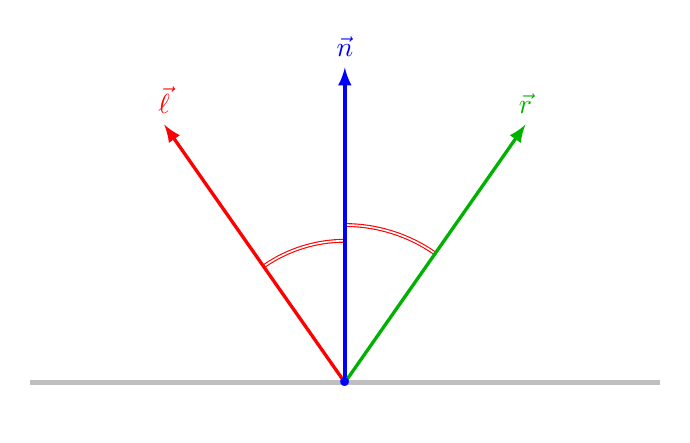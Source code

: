 \begin{tikzpicture}[scale=2]


\def\mytheta{35};

\draw[ultra thick, lightgray] (-2,0) -- (2,0);

\draw[red,double] (90-\mytheta:1) arc({90-\mytheta}:90:1);
\draw[red,double] (90+\mytheta:0.9) arc({90+\mytheta}:90:0.9);

\draw[->,>=latex, very thick, red] (0,0) -- (90+\mytheta:2) node[above]{$\vec \ell$};
\draw[->,>=latex, very thick, blue] (0,0) -- (90:2) node[above]{$\vec n$};
\draw[->,>=latex,  very thick, green!70!black] (0,0) -- (90-\mytheta:2) node[above]{$\vec r$};


\coordinate (P) at (0,0);
\node[blue, scale=3] at (P) {.};



\end{tikzpicture}